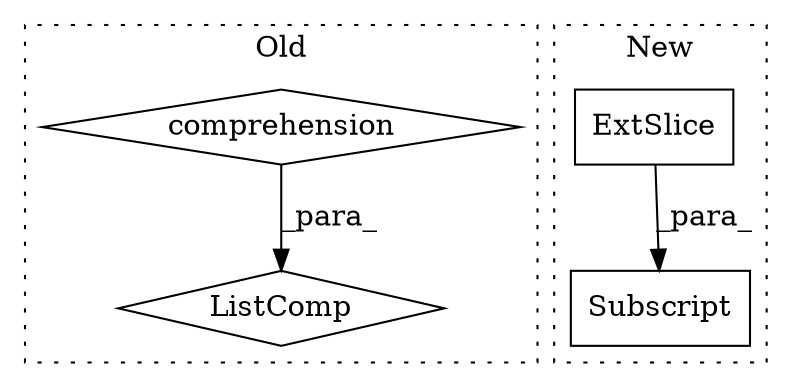 digraph G {
subgraph cluster0 {
1 [label="ListComp" a="106" s="12728" l="56" shape="diamond"];
4 [label="comprehension" a="45" s="12768" l="3" shape="diamond"];
label = "Old";
style="dotted";
}
subgraph cluster1 {
2 [label="ExtSlice" a="85" s="22188" l="7" shape="box"];
3 [label="Subscript" a="63" s="22188,0" l="37,0" shape="box"];
label = "New";
style="dotted";
}
2 -> 3 [label="_para_"];
4 -> 1 [label="_para_"];
}